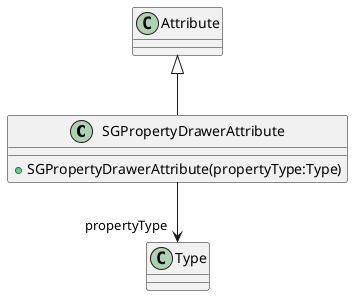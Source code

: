 @startuml
class SGPropertyDrawerAttribute {
    + SGPropertyDrawerAttribute(propertyType:Type)
}
Attribute <|-- SGPropertyDrawerAttribute
SGPropertyDrawerAttribute --> "propertyType" Type
@enduml
